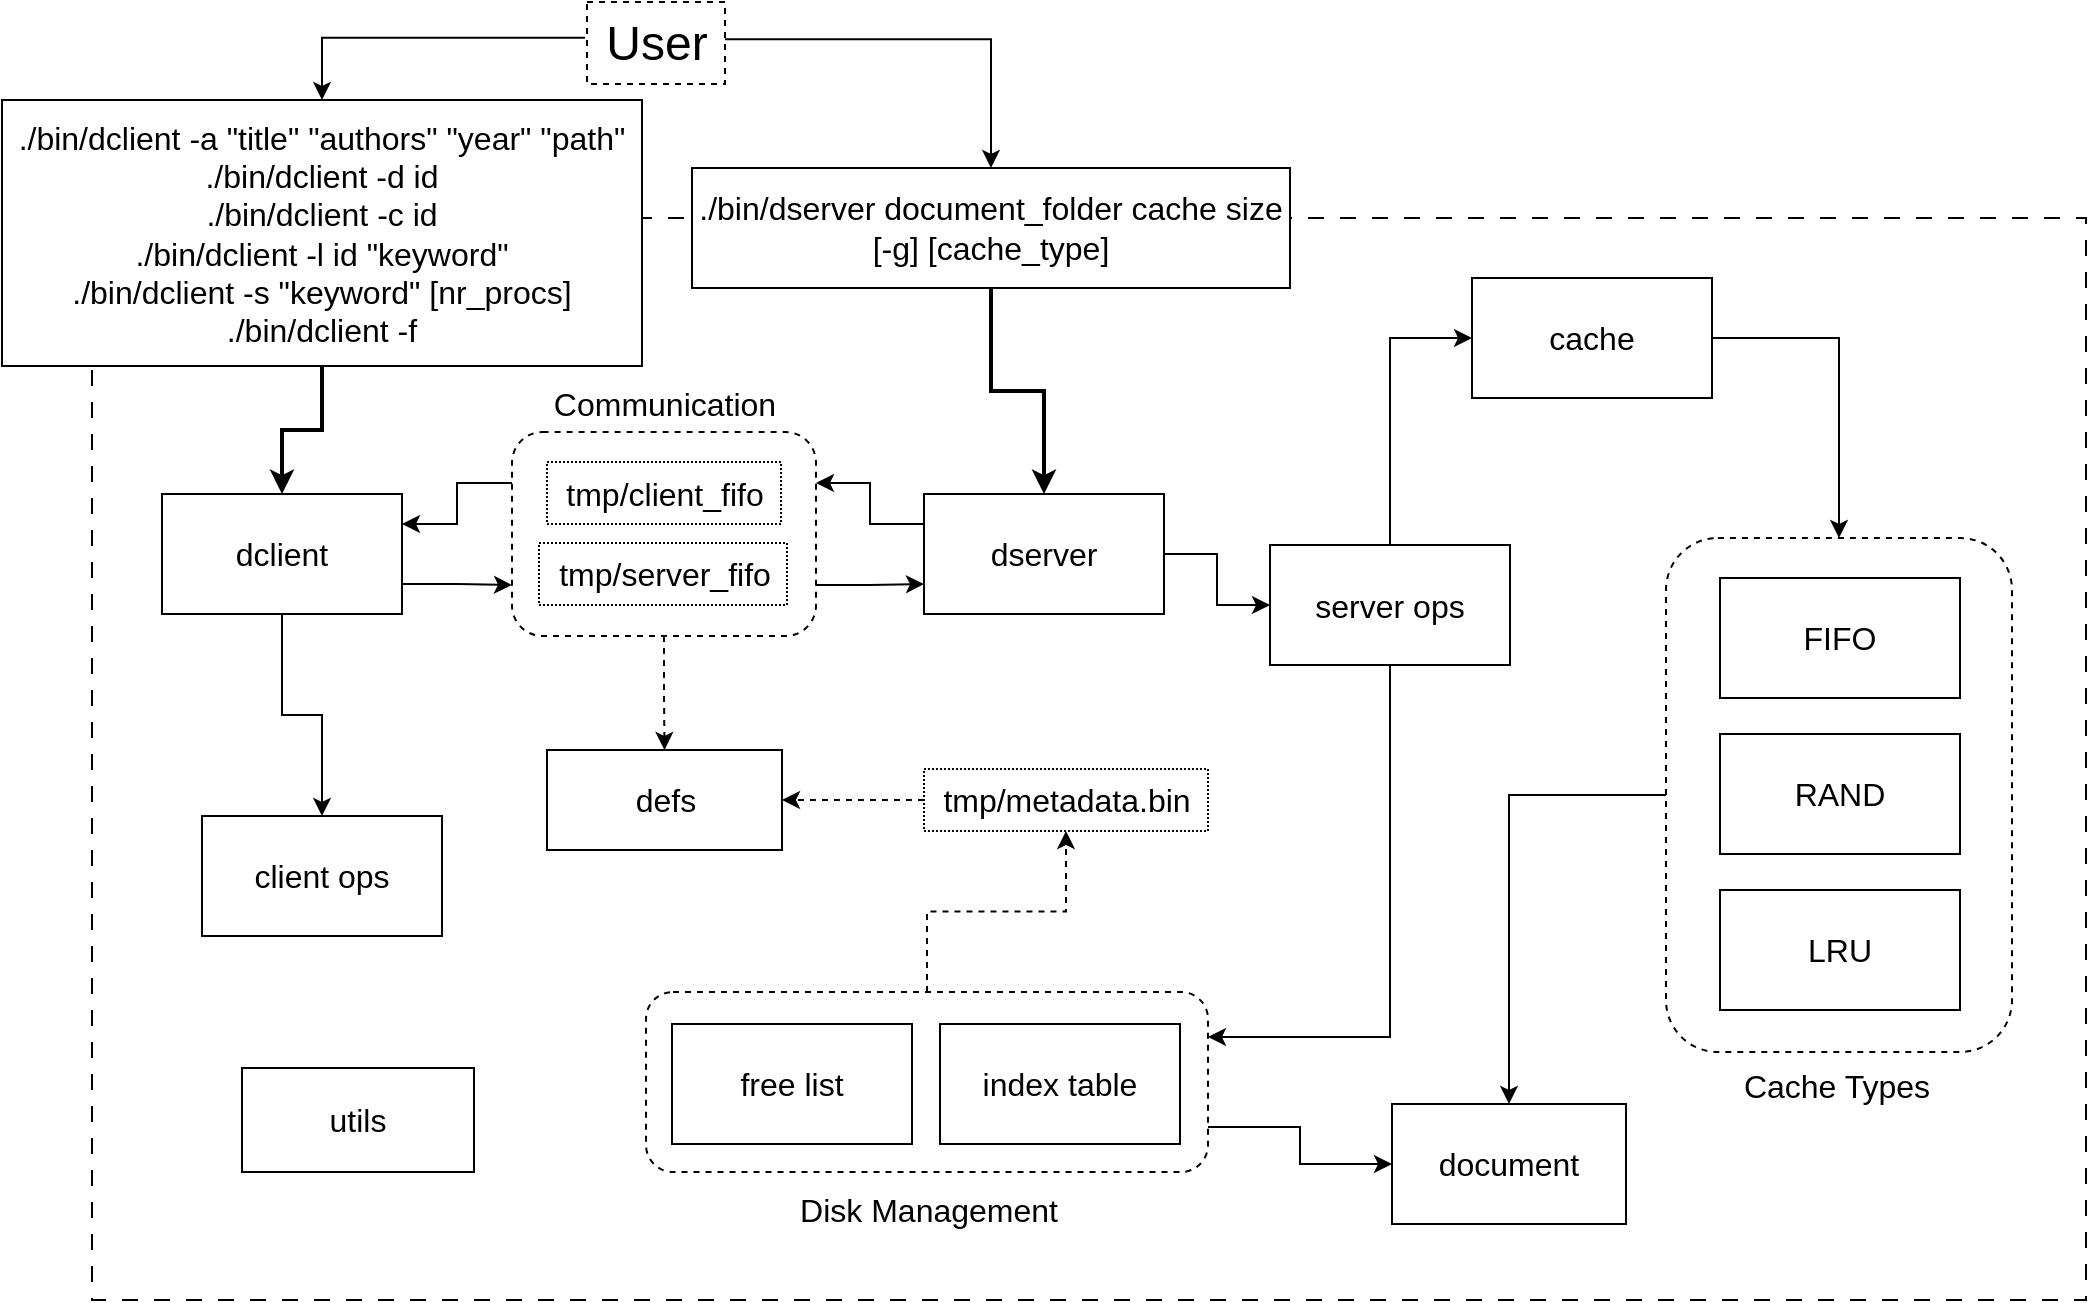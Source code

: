<mxfile version="27.1.0">
  <diagram name="Page-1" id="P2MrDQURrPLdUZsKUwCs">
    <mxGraphModel dx="1351" dy="880" grid="0" gridSize="10" guides="1" tooltips="1" connect="1" arrows="1" fold="1" page="1" pageScale="1" pageWidth="3300" pageHeight="4681" math="0" shadow="0">
      <root>
        <mxCell id="0" />
        <mxCell id="1" parent="0" />
        <mxCell id="usGCbAMj93nxUB7HmoNn-1" value="" style="rounded=0;whiteSpace=wrap;html=1;strokeColor=default;fillColor=none;dashed=1;dashPattern=8 8;" vertex="1" parent="1">
          <mxGeometry x="397" y="286" width="997" height="541" as="geometry" />
        </mxCell>
        <mxCell id="usGCbAMj93nxUB7HmoNn-56" style="edgeStyle=orthogonalEdgeStyle;rounded=0;orthogonalLoop=1;jettySize=auto;html=1;exitX=1;exitY=0.75;exitDx=0;exitDy=0;entryX=0;entryY=0.75;entryDx=0;entryDy=0;" edge="1" parent="1" source="usGCbAMj93nxUB7HmoNn-54" target="usGCbAMj93nxUB7HmoNn-2">
          <mxGeometry relative="1" as="geometry" />
        </mxCell>
        <mxCell id="usGCbAMj93nxUB7HmoNn-61" style="edgeStyle=orthogonalEdgeStyle;rounded=0;orthogonalLoop=1;jettySize=auto;html=1;dashed=1;" edge="1" parent="1" source="usGCbAMj93nxUB7HmoNn-54" target="usGCbAMj93nxUB7HmoNn-14">
          <mxGeometry relative="1" as="geometry" />
        </mxCell>
        <mxCell id="usGCbAMj93nxUB7HmoNn-54" value="" style="rounded=1;whiteSpace=wrap;html=1;fillColor=none;dashed=1;" vertex="1" parent="1">
          <mxGeometry x="607" y="393" width="152" height="102" as="geometry" />
        </mxCell>
        <mxCell id="usGCbAMj93nxUB7HmoNn-44" style="edgeStyle=orthogonalEdgeStyle;rounded=0;orthogonalLoop=1;jettySize=auto;html=1;entryX=0.5;entryY=0;entryDx=0;entryDy=0;" edge="1" parent="1" source="usGCbAMj93nxUB7HmoNn-27" target="usGCbAMj93nxUB7HmoNn-13">
          <mxGeometry relative="1" as="geometry" />
        </mxCell>
        <mxCell id="usGCbAMj93nxUB7HmoNn-27" value="" style="rounded=1;whiteSpace=wrap;html=1;fillColor=none;dashed=1;" vertex="1" parent="1">
          <mxGeometry x="1184" y="446" width="173" height="257" as="geometry" />
        </mxCell>
        <mxCell id="usGCbAMj93nxUB7HmoNn-42" style="edgeStyle=orthogonalEdgeStyle;rounded=0;orthogonalLoop=1;jettySize=auto;html=1;exitX=0.5;exitY=0;exitDx=0;exitDy=0;dashed=1;" edge="1" parent="1" source="usGCbAMj93nxUB7HmoNn-23" target="usGCbAMj93nxUB7HmoNn-38">
          <mxGeometry relative="1" as="geometry" />
        </mxCell>
        <mxCell id="usGCbAMj93nxUB7HmoNn-43" style="edgeStyle=orthogonalEdgeStyle;rounded=0;orthogonalLoop=1;jettySize=auto;html=1;entryX=0;entryY=0.5;entryDx=0;entryDy=0;exitX=1;exitY=0.75;exitDx=0;exitDy=0;" edge="1" parent="1" source="usGCbAMj93nxUB7HmoNn-23" target="usGCbAMj93nxUB7HmoNn-13">
          <mxGeometry relative="1" as="geometry" />
        </mxCell>
        <mxCell id="usGCbAMj93nxUB7HmoNn-23" value="" style="rounded=1;whiteSpace=wrap;html=1;fillColor=none;dashed=1;fontSize=15;" vertex="1" parent="1">
          <mxGeometry x="674" y="673" width="281" height="90" as="geometry" />
        </mxCell>
        <mxCell id="usGCbAMj93nxUB7HmoNn-22" style="edgeStyle=orthogonalEdgeStyle;rounded=0;orthogonalLoop=1;jettySize=auto;html=1;entryX=0;entryY=0.5;entryDx=0;entryDy=0;" edge="1" parent="1" source="usGCbAMj93nxUB7HmoNn-2" target="usGCbAMj93nxUB7HmoNn-10">
          <mxGeometry relative="1" as="geometry" />
        </mxCell>
        <mxCell id="usGCbAMj93nxUB7HmoNn-57" style="edgeStyle=orthogonalEdgeStyle;rounded=0;orthogonalLoop=1;jettySize=auto;html=1;exitX=0;exitY=0.25;exitDx=0;exitDy=0;entryX=1;entryY=0.25;entryDx=0;entryDy=0;" edge="1" parent="1" source="usGCbAMj93nxUB7HmoNn-2" target="usGCbAMj93nxUB7HmoNn-54">
          <mxGeometry relative="1" as="geometry" />
        </mxCell>
        <mxCell id="usGCbAMj93nxUB7HmoNn-2" value="&lt;div&gt;dserver&lt;/div&gt;" style="rounded=0;whiteSpace=wrap;html=1;fontSize=16;" vertex="1" parent="1">
          <mxGeometry x="813" y="424" width="120" height="60" as="geometry" />
        </mxCell>
        <mxCell id="usGCbAMj93nxUB7HmoNn-15" style="edgeStyle=orthogonalEdgeStyle;rounded=0;orthogonalLoop=1;jettySize=auto;html=1;" edge="1" parent="1" source="usGCbAMj93nxUB7HmoNn-3" target="usGCbAMj93nxUB7HmoNn-11">
          <mxGeometry relative="1" as="geometry" />
        </mxCell>
        <mxCell id="usGCbAMj93nxUB7HmoNn-55" style="edgeStyle=orthogonalEdgeStyle;rounded=0;orthogonalLoop=1;jettySize=auto;html=1;entryX=0;entryY=0.75;entryDx=0;entryDy=0;exitX=1;exitY=0.75;exitDx=0;exitDy=0;" edge="1" parent="1" source="usGCbAMj93nxUB7HmoNn-3" target="usGCbAMj93nxUB7HmoNn-54">
          <mxGeometry relative="1" as="geometry" />
        </mxCell>
        <mxCell id="usGCbAMj93nxUB7HmoNn-58" style="edgeStyle=orthogonalEdgeStyle;rounded=0;orthogonalLoop=1;jettySize=auto;html=1;exitX=1;exitY=0.25;exitDx=0;exitDy=0;entryX=0;entryY=0.25;entryDx=0;entryDy=0;startArrow=classic;startFill=1;endArrow=none;" edge="1" parent="1" source="usGCbAMj93nxUB7HmoNn-3" target="usGCbAMj93nxUB7HmoNn-54">
          <mxGeometry relative="1" as="geometry" />
        </mxCell>
        <mxCell id="usGCbAMj93nxUB7HmoNn-3" value="dclient" style="rounded=0;whiteSpace=wrap;html=1;fontSize=16;" vertex="1" parent="1">
          <mxGeometry x="432" y="424" width="120" height="60" as="geometry" />
        </mxCell>
        <mxCell id="usGCbAMj93nxUB7HmoNn-31" style="edgeStyle=orthogonalEdgeStyle;rounded=0;orthogonalLoop=1;jettySize=auto;html=1;entryX=0.5;entryY=0;entryDx=0;entryDy=0;exitX=1;exitY=0.5;exitDx=0;exitDy=0;" edge="1" parent="1" source="usGCbAMj93nxUB7HmoNn-4" target="usGCbAMj93nxUB7HmoNn-27">
          <mxGeometry relative="1" as="geometry" />
        </mxCell>
        <mxCell id="usGCbAMj93nxUB7HmoNn-4" value="&lt;div&gt;cache&lt;/div&gt;" style="rounded=0;whiteSpace=wrap;html=1;fontSize=16;" vertex="1" parent="1">
          <mxGeometry x="1087" y="316" width="120" height="60" as="geometry" />
        </mxCell>
        <mxCell id="usGCbAMj93nxUB7HmoNn-5" value="index table" style="rounded=0;whiteSpace=wrap;html=1;fontSize=16;" vertex="1" parent="1">
          <mxGeometry x="821" y="689" width="120" height="60" as="geometry" />
        </mxCell>
        <mxCell id="usGCbAMj93nxUB7HmoNn-6" value="free list" style="rounded=0;whiteSpace=wrap;html=1;fontSize=16;" vertex="1" parent="1">
          <mxGeometry x="687" y="689" width="120" height="60" as="geometry" />
        </mxCell>
        <mxCell id="usGCbAMj93nxUB7HmoNn-7" value="FIFO" style="rounded=0;whiteSpace=wrap;html=1;fontSize=16;" vertex="1" parent="1">
          <mxGeometry x="1211" y="466" width="120" height="60" as="geometry" />
        </mxCell>
        <mxCell id="usGCbAMj93nxUB7HmoNn-8" value="RAND" style="rounded=0;whiteSpace=wrap;html=1;fontSize=16;" vertex="1" parent="1">
          <mxGeometry x="1211" y="544" width="120" height="60" as="geometry" />
        </mxCell>
        <mxCell id="usGCbAMj93nxUB7HmoNn-9" value="LRU" style="rounded=0;whiteSpace=wrap;html=1;fontSize=16;" vertex="1" parent="1">
          <mxGeometry x="1211" y="622" width="120" height="60" as="geometry" />
        </mxCell>
        <mxCell id="usGCbAMj93nxUB7HmoNn-25" style="edgeStyle=orthogonalEdgeStyle;rounded=0;orthogonalLoop=1;jettySize=auto;html=1;entryX=1;entryY=0.25;entryDx=0;entryDy=0;exitX=0.5;exitY=1;exitDx=0;exitDy=0;" edge="1" parent="1" source="usGCbAMj93nxUB7HmoNn-10" target="usGCbAMj93nxUB7HmoNn-23">
          <mxGeometry relative="1" as="geometry" />
        </mxCell>
        <mxCell id="usGCbAMj93nxUB7HmoNn-28" style="edgeStyle=orthogonalEdgeStyle;rounded=0;orthogonalLoop=1;jettySize=auto;html=1;entryX=0;entryY=0.5;entryDx=0;entryDy=0;" edge="1" parent="1" source="usGCbAMj93nxUB7HmoNn-10" target="usGCbAMj93nxUB7HmoNn-4">
          <mxGeometry relative="1" as="geometry" />
        </mxCell>
        <mxCell id="usGCbAMj93nxUB7HmoNn-10" value="server ops" style="rounded=0;whiteSpace=wrap;html=1;fontSize=16;" vertex="1" parent="1">
          <mxGeometry x="986" y="449.5" width="120" height="60" as="geometry" />
        </mxCell>
        <mxCell id="usGCbAMj93nxUB7HmoNn-11" value="client ops" style="rounded=0;whiteSpace=wrap;html=1;fontSize=16;" vertex="1" parent="1">
          <mxGeometry x="452" y="585" width="120" height="60" as="geometry" />
        </mxCell>
        <mxCell id="usGCbAMj93nxUB7HmoNn-12" value="utils" style="rounded=0;whiteSpace=wrap;html=1;fontSize=16;" vertex="1" parent="1">
          <mxGeometry x="472" y="711" width="116" height="52" as="geometry" />
        </mxCell>
        <mxCell id="usGCbAMj93nxUB7HmoNn-13" value="document" style="rounded=0;whiteSpace=wrap;html=1;fontSize=16;" vertex="1" parent="1">
          <mxGeometry x="1047" y="729" width="117" height="60" as="geometry" />
        </mxCell>
        <mxCell id="usGCbAMj93nxUB7HmoNn-14" value="defs" style="rounded=0;whiteSpace=wrap;html=1;fontSize=16;" vertex="1" parent="1">
          <mxGeometry x="624.5" y="552" width="117.5" height="50" as="geometry" />
        </mxCell>
        <mxCell id="usGCbAMj93nxUB7HmoNn-48" style="edgeStyle=orthogonalEdgeStyle;rounded=0;orthogonalLoop=1;jettySize=auto;html=1;entryX=0.5;entryY=0;entryDx=0;entryDy=0;strokeWidth=2;" edge="1" parent="1" source="usGCbAMj93nxUB7HmoNn-16" target="usGCbAMj93nxUB7HmoNn-3">
          <mxGeometry relative="1" as="geometry" />
        </mxCell>
        <mxCell id="usGCbAMj93nxUB7HmoNn-16" value="&lt;div&gt;./bin/dclient -a &quot;title&quot; &quot;authors&quot; &quot;year&quot; &quot;path&quot;&lt;/div&gt;&lt;div&gt;./bin/dclient -d id&lt;/div&gt;&lt;div&gt;./bin/dclient -c id&lt;/div&gt;&lt;div&gt;./bin/dclient -l id &quot;keyword&quot;&lt;/div&gt;&lt;div&gt;./bin/dclient -s &quot;keyword&quot; [nr_procs]&lt;/div&gt;&lt;div&gt;./bin/dclient -f&lt;/div&gt;" style="rounded=0;whiteSpace=wrap;html=1;labelPosition=center;verticalLabelPosition=middle;align=center;verticalAlign=middle;fontSize=16;" vertex="1" parent="1">
          <mxGeometry x="352" y="227" width="320" height="133" as="geometry" />
        </mxCell>
        <mxCell id="usGCbAMj93nxUB7HmoNn-46" style="edgeStyle=orthogonalEdgeStyle;rounded=0;orthogonalLoop=1;jettySize=auto;html=1;entryX=0.5;entryY=0;entryDx=0;entryDy=0;exitX=-0.014;exitY=0.436;exitDx=0;exitDy=0;exitPerimeter=0;" edge="1" parent="1" source="usGCbAMj93nxUB7HmoNn-17" target="usGCbAMj93nxUB7HmoNn-16">
          <mxGeometry relative="1" as="geometry" />
        </mxCell>
        <mxCell id="usGCbAMj93nxUB7HmoNn-17" value="User" style="text;html=1;align=center;verticalAlign=middle;resizable=0;points=[];autosize=1;strokeColor=default;fillColor=none;fontSize=24;dashed=1;" vertex="1" parent="1">
          <mxGeometry x="644.5" y="178" width="69" height="41" as="geometry" />
        </mxCell>
        <mxCell id="usGCbAMj93nxUB7HmoNn-24" value="Disk Management" style="text;html=1;align=center;verticalAlign=middle;resizable=0;points=[];autosize=1;strokeColor=none;fillColor=none;fontSize=16;" vertex="1" parent="1">
          <mxGeometry x="741" y="766" width="147" height="31" as="geometry" />
        </mxCell>
        <mxCell id="usGCbAMj93nxUB7HmoNn-32" value="Cache Types" style="text;html=1;align=center;verticalAlign=middle;resizable=0;points=[];autosize=1;strokeColor=none;fillColor=none;fontSize=16;" vertex="1" parent="1">
          <mxGeometry x="1213" y="704" width="112" height="31" as="geometry" />
        </mxCell>
        <mxCell id="usGCbAMj93nxUB7HmoNn-20" value="tmp/server_fifo" style="text;html=1;align=center;verticalAlign=middle;resizable=0;points=[];autosize=1;strokeColor=default;fillColor=none;fontSize=16;dashed=1;dashPattern=1 1;" vertex="1" parent="1">
          <mxGeometry x="620.5" y="448.5" width="124" height="31" as="geometry" />
        </mxCell>
        <mxCell id="usGCbAMj93nxUB7HmoNn-41" style="edgeStyle=orthogonalEdgeStyle;rounded=0;orthogonalLoop=1;jettySize=auto;html=1;dashed=1;" edge="1" parent="1" source="usGCbAMj93nxUB7HmoNn-38" target="usGCbAMj93nxUB7HmoNn-14">
          <mxGeometry relative="1" as="geometry" />
        </mxCell>
        <mxCell id="usGCbAMj93nxUB7HmoNn-38" value="tmp/metadata.bin" style="text;html=1;align=center;verticalAlign=middle;resizable=0;points=[];autosize=1;strokeColor=default;fillColor=none;fontSize=16;dashed=1;dashPattern=1 1;" vertex="1" parent="1">
          <mxGeometry x="813" y="561.5" width="142" height="31" as="geometry" />
        </mxCell>
        <mxCell id="usGCbAMj93nxUB7HmoNn-49" style="edgeStyle=orthogonalEdgeStyle;rounded=0;orthogonalLoop=1;jettySize=auto;html=1;strokeWidth=2;" edge="1" parent="1" source="usGCbAMj93nxUB7HmoNn-45" target="usGCbAMj93nxUB7HmoNn-2">
          <mxGeometry relative="1" as="geometry" />
        </mxCell>
        <mxCell id="usGCbAMj93nxUB7HmoNn-45" value="./bin/dserver document_folder cache size [-g] [cache_type]" style="rounded=0;whiteSpace=wrap;html=1;fontSize=16;" vertex="1" parent="1">
          <mxGeometry x="697" y="261" width="299" height="60" as="geometry" />
        </mxCell>
        <mxCell id="usGCbAMj93nxUB7HmoNn-47" style="edgeStyle=orthogonalEdgeStyle;rounded=0;orthogonalLoop=1;jettySize=auto;html=1;entryX=0.5;entryY=0;entryDx=0;entryDy=0;exitX=1;exitY=0.453;exitDx=0;exitDy=0;exitPerimeter=0;" edge="1" parent="1" source="usGCbAMj93nxUB7HmoNn-17" target="usGCbAMj93nxUB7HmoNn-45">
          <mxGeometry relative="1" as="geometry" />
        </mxCell>
        <mxCell id="usGCbAMj93nxUB7HmoNn-53" value="tmp/client_fifo" style="text;html=1;align=center;verticalAlign=middle;resizable=0;points=[];autosize=1;strokeColor=default;fillColor=none;fontSize=16;dashed=1;dashPattern=1 1;" vertex="1" parent="1">
          <mxGeometry x="624.5" y="408" width="117" height="31" as="geometry" />
        </mxCell>
        <mxCell id="usGCbAMj93nxUB7HmoNn-62" value="Communication" style="text;html=1;align=center;verticalAlign=middle;resizable=0;points=[];autosize=1;strokeColor=none;fillColor=none;fontSize=16;" vertex="1" parent="1">
          <mxGeometry x="618" y="363" width="129" height="31" as="geometry" />
        </mxCell>
      </root>
    </mxGraphModel>
  </diagram>
</mxfile>
